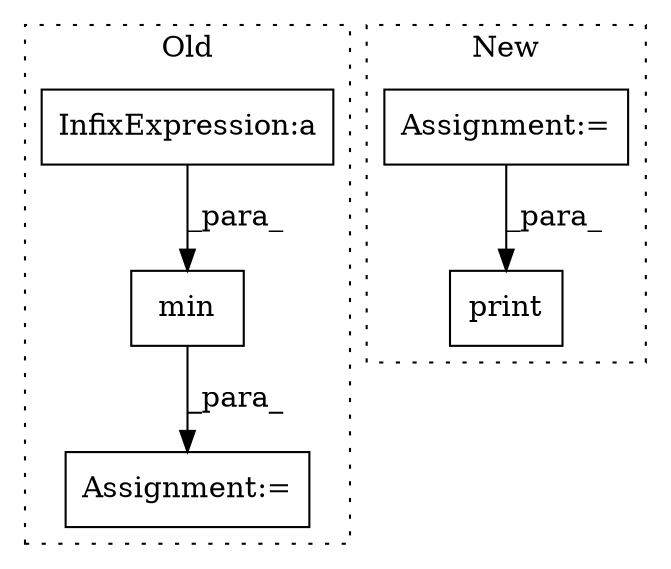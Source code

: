 digraph G {
subgraph cluster0 {
1 [label="min" a="32" s="5665,5724" l="4,1" shape="box"];
3 [label="Assignment:=" a="7" s="5664" l="1" shape="box"];
5 [label="InfixExpression:a" a="27" s="5606" l="3" shape="box"];
label = "Old";
style="dotted";
}
subgraph cluster1 {
2 [label="print" a="32" s="5800,5809" l="6,1" shape="box"];
4 [label="Assignment:=" a="7" s="5769" l="1" shape="box"];
label = "New";
style="dotted";
}
1 -> 3 [label="_para_"];
4 -> 2 [label="_para_"];
5 -> 1 [label="_para_"];
}